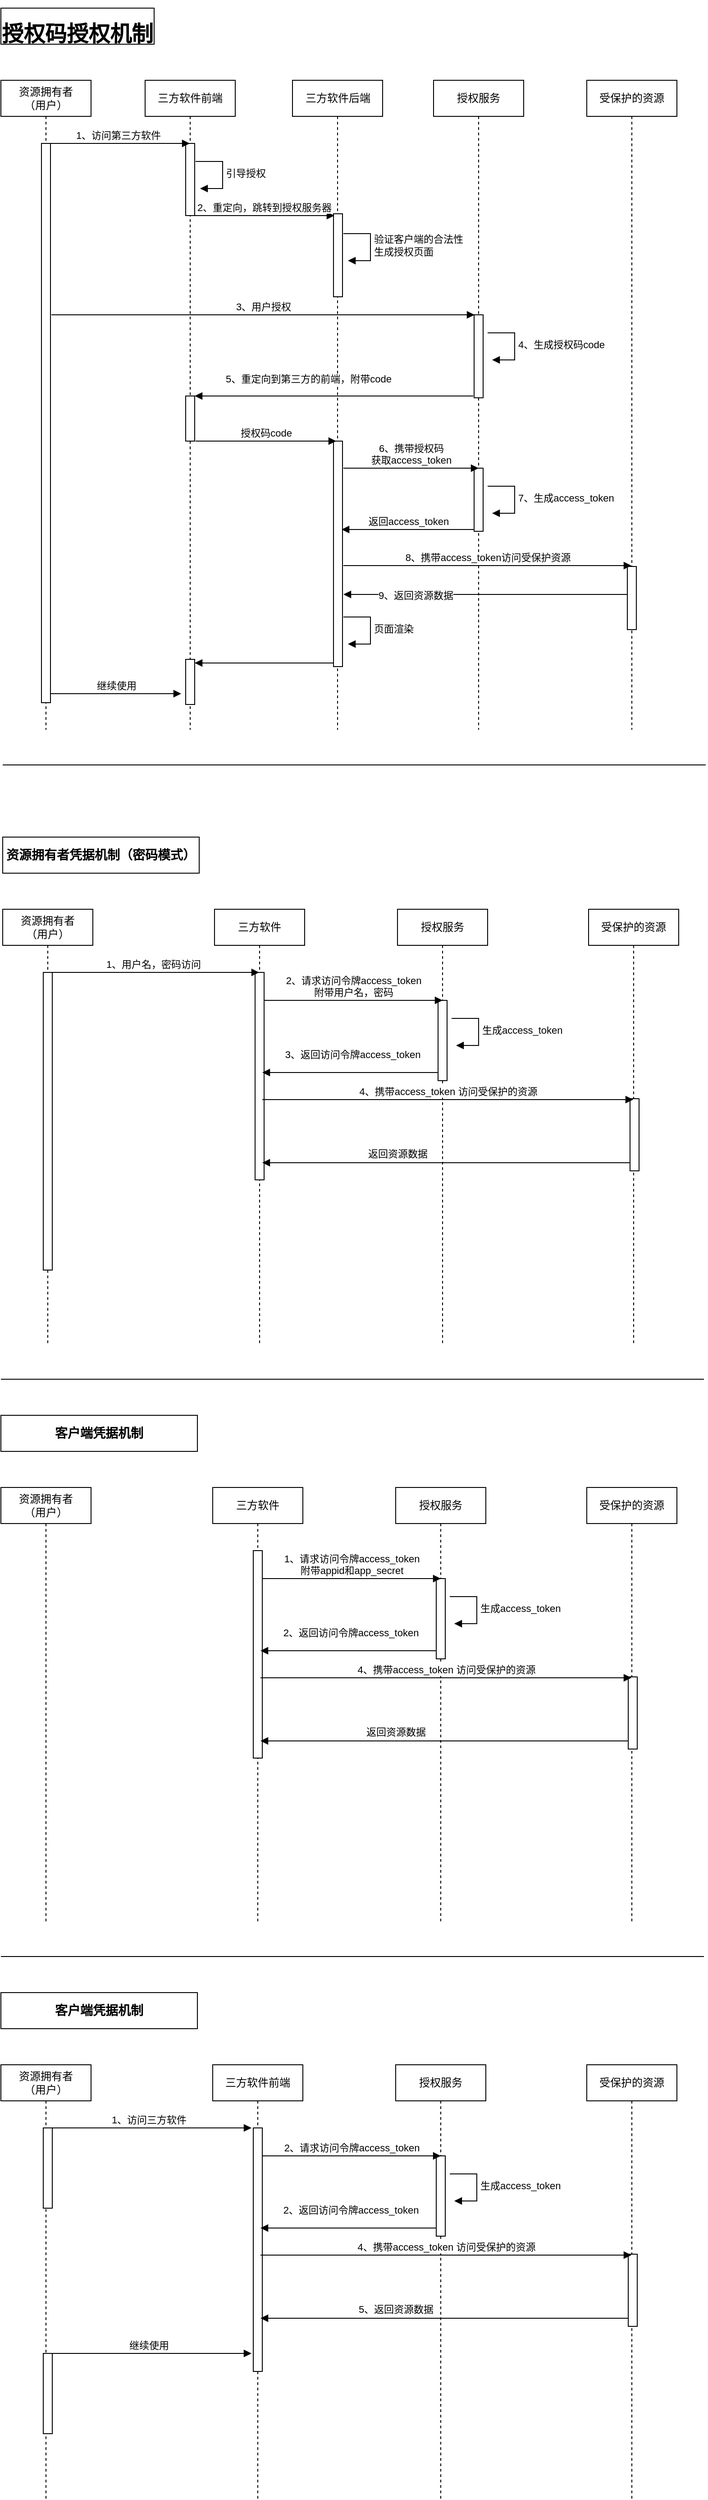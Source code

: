 <mxfile version="26.0.16">
  <diagram name="第 1 页" id="b5yBVdAneSFUwX8WgcFp">
    <mxGraphModel dx="1221" dy="1894" grid="1" gridSize="10" guides="1" tooltips="1" connect="1" arrows="1" fold="1" page="1" pageScale="1" pageWidth="827" pageHeight="1169" math="0" shadow="0">
      <root>
        <mxCell id="0" />
        <mxCell id="1" parent="0" />
        <mxCell id="qJ1bP34VLIcEOfEzLXQR-34" value="&lt;div class=&quot;lake-content&quot;&gt;&lt;h2 style=&quot;font-size: 24px; line-height: 32px; margin: 21px 0 5px 0&quot; id=&quot;qzPXE&quot;&gt;&lt;span class=&quot;ne-text&quot;&gt;授权码授权机制&lt;/span&gt;&lt;/h2&gt;&lt;/div&gt;" style="rounded=0;whiteSpace=wrap;html=1;" vertex="1" parent="1">
          <mxGeometry x="40" y="-40" width="170" height="40" as="geometry" />
        </mxCell>
        <mxCell id="qJ1bP34VLIcEOfEzLXQR-35" value="" style="endArrow=none;html=1;rounded=0;" edge="1" parent="1">
          <mxGeometry width="50" height="50" relative="1" as="geometry">
            <mxPoint x="42" y="799" as="sourcePoint" />
            <mxPoint x="822" y="799" as="targetPoint" />
          </mxGeometry>
        </mxCell>
        <mxCell id="qJ1bP34VLIcEOfEzLXQR-36" value="资源拥有者&lt;br&gt;（用户）" style="shape=umlLifeline;perimeter=lifelinePerimeter;whiteSpace=wrap;html=1;container=1;dropTarget=0;collapsible=0;recursiveResize=0;outlineConnect=0;portConstraint=eastwest;newEdgeStyle={&quot;curved&quot;:0,&quot;rounded&quot;:0};" vertex="1" parent="1">
          <mxGeometry x="42" y="959" width="100" height="481" as="geometry" />
        </mxCell>
        <mxCell id="qJ1bP34VLIcEOfEzLXQR-37" value="" style="html=1;points=[[0,0,0,0,5],[0,1,0,0,-5],[1,0,0,0,5],[1,1,0,0,-5]];perimeter=orthogonalPerimeter;outlineConnect=0;targetShapes=umlLifeline;portConstraint=eastwest;newEdgeStyle={&quot;curved&quot;:0,&quot;rounded&quot;:0};" vertex="1" parent="qJ1bP34VLIcEOfEzLXQR-36">
          <mxGeometry x="45" y="70" width="10" height="330" as="geometry" />
        </mxCell>
        <mxCell id="qJ1bP34VLIcEOfEzLXQR-38" value="三方软件" style="shape=umlLifeline;perimeter=lifelinePerimeter;whiteSpace=wrap;html=1;container=1;dropTarget=0;collapsible=0;recursiveResize=0;outlineConnect=0;portConstraint=eastwest;newEdgeStyle={&quot;curved&quot;:0,&quot;rounded&quot;:0};" vertex="1" parent="1">
          <mxGeometry x="277" y="959" width="100" height="481" as="geometry" />
        </mxCell>
        <mxCell id="qJ1bP34VLIcEOfEzLXQR-39" value="" style="html=1;points=[[0,0,0,0,5],[0,1,0,0,-5],[1,0,0,0,5],[1,1,0,0,-5]];perimeter=orthogonalPerimeter;outlineConnect=0;targetShapes=umlLifeline;portConstraint=eastwest;newEdgeStyle={&quot;curved&quot;:0,&quot;rounded&quot;:0};" vertex="1" parent="qJ1bP34VLIcEOfEzLXQR-38">
          <mxGeometry x="45" y="70" width="10" height="230" as="geometry" />
        </mxCell>
        <mxCell id="qJ1bP34VLIcEOfEzLXQR-44" value="授权服务" style="shape=umlLifeline;perimeter=lifelinePerimeter;whiteSpace=wrap;html=1;container=1;dropTarget=0;collapsible=0;recursiveResize=0;outlineConnect=0;portConstraint=eastwest;newEdgeStyle={&quot;curved&quot;:0,&quot;rounded&quot;:0};" vertex="1" parent="1">
          <mxGeometry x="480" y="959" width="100" height="481" as="geometry" />
        </mxCell>
        <mxCell id="qJ1bP34VLIcEOfEzLXQR-69" value="" style="html=1;points=[[0,0,0,0,5],[0,1,0,0,-5],[1,0,0,0,5],[1,1,0,0,-5]];perimeter=orthogonalPerimeter;outlineConnect=0;targetShapes=umlLifeline;portConstraint=eastwest;newEdgeStyle={&quot;curved&quot;:0,&quot;rounded&quot;:0};" vertex="1" parent="qJ1bP34VLIcEOfEzLXQR-44">
          <mxGeometry x="45" y="101" width="10" height="89" as="geometry" />
        </mxCell>
        <mxCell id="qJ1bP34VLIcEOfEzLXQR-47" value="受保护的资源" style="shape=umlLifeline;perimeter=lifelinePerimeter;whiteSpace=wrap;html=1;container=1;dropTarget=0;collapsible=0;recursiveResize=0;outlineConnect=0;portConstraint=eastwest;newEdgeStyle={&quot;curved&quot;:0,&quot;rounded&quot;:0};" vertex="1" parent="1">
          <mxGeometry x="692" y="959" width="100" height="481" as="geometry" />
        </mxCell>
        <mxCell id="qJ1bP34VLIcEOfEzLXQR-76" value="" style="html=1;points=[[0,0,0,0,5],[0,1,0,0,-5],[1,0,0,0,5],[1,1,0,0,-5]];perimeter=orthogonalPerimeter;outlineConnect=0;targetShapes=umlLifeline;portConstraint=eastwest;newEdgeStyle={&quot;curved&quot;:0,&quot;rounded&quot;:0};" vertex="1" parent="qJ1bP34VLIcEOfEzLXQR-47">
          <mxGeometry x="46" y="210" width="10" height="80" as="geometry" />
        </mxCell>
        <mxCell id="qJ1bP34VLIcEOfEzLXQR-49" value="1、用户名，密码访问" style="html=1;verticalAlign=bottom;endArrow=block;curved=0;rounded=0;" edge="1" parent="1" target="qJ1bP34VLIcEOfEzLXQR-38">
          <mxGeometry x="-0.001" width="80" relative="1" as="geometry">
            <mxPoint x="92" y="1029" as="sourcePoint" />
            <mxPoint x="172" y="1029" as="targetPoint" />
            <mxPoint as="offset" />
          </mxGeometry>
        </mxCell>
        <mxCell id="qJ1bP34VLIcEOfEzLXQR-68" value="&lt;div class=&quot;lake-content&quot;&gt;&lt;h4 style=&quot;margin: 10px 0px; padding: 0px; font-size: 14px; font-family: Verdana, Arial, Helvetica, sans-serif; text-align: start; background-color: rgb(255, 255, 255);&quot;&gt;资源拥有者凭据机制（密码模式）&lt;/h4&gt;&lt;/div&gt;" style="rounded=0;whiteSpace=wrap;html=1;" vertex="1" parent="1">
          <mxGeometry x="42" y="879" width="218" height="40" as="geometry" />
        </mxCell>
        <mxCell id="qJ1bP34VLIcEOfEzLXQR-70" value="2、请求访问令牌access_token&lt;br&gt;附带用户名，密码" style="html=1;verticalAlign=bottom;endArrow=block;curved=0;rounded=0;" edge="1" parent="1">
          <mxGeometry x="-0.001" width="80" relative="1" as="geometry">
            <mxPoint x="332" y="1060" as="sourcePoint" />
            <mxPoint x="530" y="1060" as="targetPoint" />
            <mxPoint as="offset" />
          </mxGeometry>
        </mxCell>
        <mxCell id="qJ1bP34VLIcEOfEzLXQR-71" value="生成access_token" style="html=1;align=left;spacingLeft=2;endArrow=block;rounded=0;edgeStyle=orthogonalEdgeStyle;curved=0;rounded=0;" edge="1" parent="1">
          <mxGeometry relative="1" as="geometry">
            <mxPoint x="540" y="1080" as="sourcePoint" />
            <Array as="points">
              <mxPoint x="570" y="1110" />
            </Array>
            <mxPoint x="545" y="1110" as="targetPoint" />
          </mxGeometry>
        </mxCell>
        <mxCell id="qJ1bP34VLIcEOfEzLXQR-72" value="" style="html=1;verticalAlign=bottom;endArrow=block;curved=0;rounded=0;" edge="1" parent="1">
          <mxGeometry width="80" relative="1" as="geometry">
            <mxPoint x="525" y="1140" as="sourcePoint" />
            <mxPoint x="330" y="1140" as="targetPoint" />
          </mxGeometry>
        </mxCell>
        <mxCell id="qJ1bP34VLIcEOfEzLXQR-75" value="3、返回访问令牌access_token" style="edgeLabel;html=1;align=center;verticalAlign=middle;resizable=0;points=[];" vertex="1" connectable="0" parent="qJ1bP34VLIcEOfEzLXQR-72">
          <mxGeometry x="0.06" y="-3" relative="1" as="geometry">
            <mxPoint x="8" y="-17" as="offset" />
          </mxGeometry>
        </mxCell>
        <mxCell id="qJ1bP34VLIcEOfEzLXQR-77" value="4、携带access_token 访问受保护的资源" style="html=1;verticalAlign=bottom;endArrow=block;curved=0;rounded=0;" edge="1" parent="1">
          <mxGeometry x="-0.001" width="80" relative="1" as="geometry">
            <mxPoint x="330" y="1170" as="sourcePoint" />
            <mxPoint x="741.5" y="1170" as="targetPoint" />
            <mxPoint as="offset" />
          </mxGeometry>
        </mxCell>
        <mxCell id="qJ1bP34VLIcEOfEzLXQR-78" value="" style="html=1;verticalAlign=bottom;endArrow=block;curved=0;rounded=0;" edge="1" parent="1">
          <mxGeometry width="80" relative="1" as="geometry">
            <mxPoint x="738" y="1240" as="sourcePoint" />
            <mxPoint x="330" y="1240" as="targetPoint" />
          </mxGeometry>
        </mxCell>
        <mxCell id="qJ1bP34VLIcEOfEzLXQR-79" value="返回资源数据" style="edgeLabel;html=1;align=center;verticalAlign=middle;resizable=0;points=[];" vertex="1" connectable="0" parent="qJ1bP34VLIcEOfEzLXQR-78">
          <mxGeometry x="0.06" y="-3" relative="1" as="geometry">
            <mxPoint x="-42" y="-7" as="offset" />
          </mxGeometry>
        </mxCell>
        <mxCell id="qJ1bP34VLIcEOfEzLXQR-80" value="" style="group" vertex="1" connectable="0" parent="1">
          <mxGeometry x="40" y="40" width="750" height="720" as="geometry" />
        </mxCell>
        <mxCell id="qJ1bP34VLIcEOfEzLXQR-1" value="资源拥有者&lt;br&gt;（用户）" style="shape=umlLifeline;perimeter=lifelinePerimeter;whiteSpace=wrap;html=1;container=1;dropTarget=0;collapsible=0;recursiveResize=0;outlineConnect=0;portConstraint=eastwest;newEdgeStyle={&quot;curved&quot;:0,&quot;rounded&quot;:0};" vertex="1" parent="qJ1bP34VLIcEOfEzLXQR-80">
          <mxGeometry width="100" height="720" as="geometry" />
        </mxCell>
        <mxCell id="qJ1bP34VLIcEOfEzLXQR-6" value="" style="html=1;points=[[0,0,0,0,5],[0,1,0,0,-5],[1,0,0,0,5],[1,1,0,0,-5]];perimeter=orthogonalPerimeter;outlineConnect=0;targetShapes=umlLifeline;portConstraint=eastwest;newEdgeStyle={&quot;curved&quot;:0,&quot;rounded&quot;:0};" vertex="1" parent="qJ1bP34VLIcEOfEzLXQR-1">
          <mxGeometry x="45" y="70" width="10" height="620" as="geometry" />
        </mxCell>
        <mxCell id="qJ1bP34VLIcEOfEzLXQR-2" value="三方软件前端" style="shape=umlLifeline;perimeter=lifelinePerimeter;whiteSpace=wrap;html=1;container=1;dropTarget=0;collapsible=0;recursiveResize=0;outlineConnect=0;portConstraint=eastwest;newEdgeStyle={&quot;curved&quot;:0,&quot;rounded&quot;:0};" vertex="1" parent="qJ1bP34VLIcEOfEzLXQR-80">
          <mxGeometry x="160" width="100" height="720" as="geometry" />
        </mxCell>
        <mxCell id="qJ1bP34VLIcEOfEzLXQR-7" value="" style="html=1;points=[[0,0,0,0,5],[0,1,0,0,-5],[1,0,0,0,5],[1,1,0,0,-5]];perimeter=orthogonalPerimeter;outlineConnect=0;targetShapes=umlLifeline;portConstraint=eastwest;newEdgeStyle={&quot;curved&quot;:0,&quot;rounded&quot;:0};" vertex="1" parent="qJ1bP34VLIcEOfEzLXQR-2">
          <mxGeometry x="45" y="70" width="10" height="80" as="geometry" />
        </mxCell>
        <mxCell id="qJ1bP34VLIcEOfEzLXQR-31" value="" style="html=1;points=[[0,0,0,0,5],[0,1,0,0,-5],[1,0,0,0,5],[1,1,0,0,-5]];perimeter=orthogonalPerimeter;outlineConnect=0;targetShapes=umlLifeline;portConstraint=eastwest;newEdgeStyle={&quot;curved&quot;:0,&quot;rounded&quot;:0};" vertex="1" parent="qJ1bP34VLIcEOfEzLXQR-2">
          <mxGeometry x="45" y="642" width="10" height="50" as="geometry" />
        </mxCell>
        <mxCell id="qJ1bP34VLIcEOfEzLXQR-3" value="三方软件后端" style="shape=umlLifeline;perimeter=lifelinePerimeter;whiteSpace=wrap;html=1;container=1;dropTarget=0;collapsible=0;recursiveResize=0;outlineConnect=0;portConstraint=eastwest;newEdgeStyle={&quot;curved&quot;:0,&quot;rounded&quot;:0};" vertex="1" parent="qJ1bP34VLIcEOfEzLXQR-80">
          <mxGeometry x="323.5" width="100" height="720" as="geometry" />
        </mxCell>
        <mxCell id="qJ1bP34VLIcEOfEzLXQR-11" value="" style="html=1;points=[[0,0,0,0,5],[0,1,0,0,-5],[1,0,0,0,5],[1,1,0,0,-5]];perimeter=orthogonalPerimeter;outlineConnect=0;targetShapes=umlLifeline;portConstraint=eastwest;newEdgeStyle={&quot;curved&quot;:0,&quot;rounded&quot;:0};" vertex="1" parent="qJ1bP34VLIcEOfEzLXQR-3">
          <mxGeometry x="45.5" y="148" width="10" height="92" as="geometry" />
        </mxCell>
        <mxCell id="qJ1bP34VLIcEOfEzLXQR-20" value="" style="html=1;points=[[0,0,0,0,5],[0,1,0,0,-5],[1,0,0,0,5],[1,1,0,0,-5]];perimeter=orthogonalPerimeter;outlineConnect=0;targetShapes=umlLifeline;portConstraint=eastwest;newEdgeStyle={&quot;curved&quot;:0,&quot;rounded&quot;:0};" vertex="1" parent="qJ1bP34VLIcEOfEzLXQR-3">
          <mxGeometry x="45.5" y="400" width="10" height="250" as="geometry" />
        </mxCell>
        <mxCell id="qJ1bP34VLIcEOfEzLXQR-4" value="授权服务" style="shape=umlLifeline;perimeter=lifelinePerimeter;whiteSpace=wrap;html=1;container=1;dropTarget=0;collapsible=0;recursiveResize=0;outlineConnect=0;portConstraint=eastwest;newEdgeStyle={&quot;curved&quot;:0,&quot;rounded&quot;:0};" vertex="1" parent="qJ1bP34VLIcEOfEzLXQR-80">
          <mxGeometry x="480" width="100" height="720" as="geometry" />
        </mxCell>
        <mxCell id="qJ1bP34VLIcEOfEzLXQR-14" value="" style="html=1;points=[[0,0,0,0,5],[0,1,0,0,-5],[1,0,0,0,5],[1,1,0,0,-5]];perimeter=orthogonalPerimeter;outlineConnect=0;targetShapes=umlLifeline;portConstraint=eastwest;newEdgeStyle={&quot;curved&quot;:0,&quot;rounded&quot;:0};" vertex="1" parent="qJ1bP34VLIcEOfEzLXQR-4">
          <mxGeometry x="45" y="260" width="10" height="92" as="geometry" />
        </mxCell>
        <mxCell id="qJ1bP34VLIcEOfEzLXQR-22" value="" style="html=1;points=[[0,0,0,0,5],[0,1,0,0,-5],[1,0,0,0,5],[1,1,0,0,-5]];perimeter=orthogonalPerimeter;outlineConnect=0;targetShapes=umlLifeline;portConstraint=eastwest;newEdgeStyle={&quot;curved&quot;:0,&quot;rounded&quot;:0};" vertex="1" parent="qJ1bP34VLIcEOfEzLXQR-4">
          <mxGeometry x="45" y="430" width="10" height="70" as="geometry" />
        </mxCell>
        <mxCell id="qJ1bP34VLIcEOfEzLXQR-5" value="受保护的资源" style="shape=umlLifeline;perimeter=lifelinePerimeter;whiteSpace=wrap;html=1;container=1;dropTarget=0;collapsible=0;recursiveResize=0;outlineConnect=0;portConstraint=eastwest;newEdgeStyle={&quot;curved&quot;:0,&quot;rounded&quot;:0};" vertex="1" parent="qJ1bP34VLIcEOfEzLXQR-80">
          <mxGeometry x="650" width="100" height="720" as="geometry" />
        </mxCell>
        <mxCell id="qJ1bP34VLIcEOfEzLXQR-26" value="" style="html=1;points=[[0,0,0,0,5],[0,1,0,0,-5],[1,0,0,0,5],[1,1,0,0,-5]];perimeter=orthogonalPerimeter;outlineConnect=0;targetShapes=umlLifeline;portConstraint=eastwest;newEdgeStyle={&quot;curved&quot;:0,&quot;rounded&quot;:0};" vertex="1" parent="qJ1bP34VLIcEOfEzLXQR-5">
          <mxGeometry x="45" y="539" width="10" height="70" as="geometry" />
        </mxCell>
        <mxCell id="qJ1bP34VLIcEOfEzLXQR-8" value="1、访问第三方软件" style="html=1;verticalAlign=bottom;endArrow=block;curved=0;rounded=0;" edge="1" parent="qJ1bP34VLIcEOfEzLXQR-80" target="qJ1bP34VLIcEOfEzLXQR-2">
          <mxGeometry width="80" relative="1" as="geometry">
            <mxPoint x="50" y="70" as="sourcePoint" />
            <mxPoint x="130" y="70" as="targetPoint" />
          </mxGeometry>
        </mxCell>
        <mxCell id="qJ1bP34VLIcEOfEzLXQR-10" value="验证客户端的合法性&lt;br&gt;生成授权页面" style="html=1;align=left;spacingLeft=2;endArrow=block;rounded=0;edgeStyle=orthogonalEdgeStyle;curved=0;rounded=0;" edge="1" parent="qJ1bP34VLIcEOfEzLXQR-80">
          <mxGeometry relative="1" as="geometry">
            <mxPoint x="380" y="170" as="sourcePoint" />
            <Array as="points">
              <mxPoint x="410" y="200" />
            </Array>
            <mxPoint x="385" y="200" as="targetPoint" />
          </mxGeometry>
        </mxCell>
        <mxCell id="qJ1bP34VLIcEOfEzLXQR-12" value="2、重定向，跳转到授权服务器" style="html=1;verticalAlign=bottom;endArrow=block;curved=0;rounded=0;" edge="1" parent="qJ1bP34VLIcEOfEzLXQR-80">
          <mxGeometry width="80" relative="1" as="geometry">
            <mxPoint x="214" y="150" as="sourcePoint" />
            <mxPoint x="370" y="150" as="targetPoint" />
          </mxGeometry>
        </mxCell>
        <mxCell id="qJ1bP34VLIcEOfEzLXQR-13" value="引导授权" style="html=1;align=left;spacingLeft=2;endArrow=block;rounded=0;edgeStyle=orthogonalEdgeStyle;curved=0;rounded=0;" edge="1" parent="qJ1bP34VLIcEOfEzLXQR-80">
          <mxGeometry relative="1" as="geometry">
            <mxPoint x="216" y="90" as="sourcePoint" />
            <Array as="points">
              <mxPoint x="246" y="120" />
            </Array>
            <mxPoint x="221" y="120" as="targetPoint" />
          </mxGeometry>
        </mxCell>
        <mxCell id="qJ1bP34VLIcEOfEzLXQR-15" value="3、用户授权" style="html=1;verticalAlign=bottom;endArrow=block;curved=0;rounded=0;" edge="1" parent="qJ1bP34VLIcEOfEzLXQR-80">
          <mxGeometry width="80" relative="1" as="geometry">
            <mxPoint x="56" y="260" as="sourcePoint" />
            <mxPoint x="525.5" y="260" as="targetPoint" />
          </mxGeometry>
        </mxCell>
        <mxCell id="qJ1bP34VLIcEOfEzLXQR-16" value="4、生成授权码code" style="html=1;align=left;spacingLeft=2;endArrow=block;rounded=0;edgeStyle=orthogonalEdgeStyle;curved=0;rounded=0;" edge="1" parent="qJ1bP34VLIcEOfEzLXQR-80">
          <mxGeometry relative="1" as="geometry">
            <mxPoint x="540" y="280" as="sourcePoint" />
            <Array as="points">
              <mxPoint x="570" y="310" />
            </Array>
            <mxPoint x="545" y="310" as="targetPoint" />
          </mxGeometry>
        </mxCell>
        <mxCell id="qJ1bP34VLIcEOfEzLXQR-18" value="5、重定向到第三方的前端，附带code" style="html=1;verticalAlign=bottom;endArrow=block;curved=0;rounded=0;" edge="1" parent="qJ1bP34VLIcEOfEzLXQR-80" source="qJ1bP34VLIcEOfEzLXQR-17" target="qJ1bP34VLIcEOfEzLXQR-2">
          <mxGeometry x="NaN" y="135" width="80" relative="1" as="geometry">
            <mxPoint x="524" y="350" as="sourcePoint" />
            <mxPoint x="384" y="350" as="targetPoint" />
            <mxPoint x="131" y="-35" as="offset" />
          </mxGeometry>
        </mxCell>
        <mxCell id="qJ1bP34VLIcEOfEzLXQR-19" value="" style="html=1;verticalAlign=bottom;endArrow=block;curved=0;rounded=0;" edge="1" parent="qJ1bP34VLIcEOfEzLXQR-80" target="qJ1bP34VLIcEOfEzLXQR-17">
          <mxGeometry width="80" relative="1" as="geometry">
            <mxPoint x="524" y="350" as="sourcePoint" />
            <mxPoint x="210" y="350" as="targetPoint" />
          </mxGeometry>
        </mxCell>
        <mxCell id="qJ1bP34VLIcEOfEzLXQR-17" value="" style="html=1;points=[[0,0,0,0,5],[0,1,0,0,-5],[1,0,0,0,5],[1,1,0,0,-5]];perimeter=orthogonalPerimeter;outlineConnect=0;targetShapes=umlLifeline;portConstraint=eastwest;newEdgeStyle={&quot;curved&quot;:0,&quot;rounded&quot;:0};" vertex="1" parent="qJ1bP34VLIcEOfEzLXQR-80">
          <mxGeometry x="205" y="350" width="10" height="50" as="geometry" />
        </mxCell>
        <mxCell id="qJ1bP34VLIcEOfEzLXQR-21" value="授权码code" style="html=1;verticalAlign=bottom;endArrow=block;curved=0;rounded=0;" edge="1" parent="qJ1bP34VLIcEOfEzLXQR-80">
          <mxGeometry width="80" relative="1" as="geometry">
            <mxPoint x="216" y="400" as="sourcePoint" />
            <mxPoint x="372" y="400" as="targetPoint" />
          </mxGeometry>
        </mxCell>
        <mxCell id="qJ1bP34VLIcEOfEzLXQR-23" value="6、携带授权码&lt;br&gt;获取access_token" style="html=1;verticalAlign=bottom;endArrow=block;curved=0;rounded=0;" edge="1" parent="qJ1bP34VLIcEOfEzLXQR-80">
          <mxGeometry width="80" relative="1" as="geometry">
            <mxPoint x="380" y="430" as="sourcePoint" />
            <mxPoint x="530" y="430" as="targetPoint" />
          </mxGeometry>
        </mxCell>
        <mxCell id="qJ1bP34VLIcEOfEzLXQR-24" value="7、生成access_token" style="html=1;align=left;spacingLeft=2;endArrow=block;rounded=0;edgeStyle=orthogonalEdgeStyle;curved=0;rounded=0;" edge="1" parent="qJ1bP34VLIcEOfEzLXQR-80">
          <mxGeometry relative="1" as="geometry">
            <mxPoint x="540" y="450" as="sourcePoint" />
            <Array as="points">
              <mxPoint x="570" y="480" />
            </Array>
            <mxPoint x="545" y="480" as="targetPoint" />
          </mxGeometry>
        </mxCell>
        <mxCell id="qJ1bP34VLIcEOfEzLXQR-25" value="返回access_token" style="html=1;verticalAlign=bottom;endArrow=block;curved=0;rounded=0;" edge="1" parent="qJ1bP34VLIcEOfEzLXQR-80">
          <mxGeometry width="80" relative="1" as="geometry">
            <mxPoint x="525" y="498" as="sourcePoint" />
            <mxPoint x="378" y="498" as="targetPoint" />
          </mxGeometry>
        </mxCell>
        <mxCell id="qJ1bP34VLIcEOfEzLXQR-27" value="8、携带access_token访问受保护资源" style="html=1;verticalAlign=bottom;endArrow=block;curved=0;rounded=0;" edge="1" parent="qJ1bP34VLIcEOfEzLXQR-80" target="qJ1bP34VLIcEOfEzLXQR-5">
          <mxGeometry width="80" relative="1" as="geometry">
            <mxPoint x="380" y="538" as="sourcePoint" />
            <mxPoint x="530" y="538" as="targetPoint" />
          </mxGeometry>
        </mxCell>
        <mxCell id="qJ1bP34VLIcEOfEzLXQR-28" value="" style="html=1;verticalAlign=bottom;endArrow=block;curved=0;rounded=0;" edge="1" parent="qJ1bP34VLIcEOfEzLXQR-80">
          <mxGeometry width="80" relative="1" as="geometry">
            <mxPoint x="695" y="570" as="sourcePoint" />
            <mxPoint x="380" y="570" as="targetPoint" />
          </mxGeometry>
        </mxCell>
        <mxCell id="qJ1bP34VLIcEOfEzLXQR-29" value="9、返回资源数据" style="edgeLabel;html=1;align=center;verticalAlign=middle;resizable=0;points=[];" vertex="1" connectable="0" parent="qJ1bP34VLIcEOfEzLXQR-28">
          <mxGeometry x="0.496" y="1" relative="1" as="geometry">
            <mxPoint as="offset" />
          </mxGeometry>
        </mxCell>
        <mxCell id="qJ1bP34VLIcEOfEzLXQR-30" value="页面渲染" style="html=1;align=left;spacingLeft=2;endArrow=block;rounded=0;edgeStyle=orthogonalEdgeStyle;curved=0;rounded=0;" edge="1" parent="qJ1bP34VLIcEOfEzLXQR-80">
          <mxGeometry relative="1" as="geometry">
            <mxPoint x="380" y="595" as="sourcePoint" />
            <Array as="points">
              <mxPoint x="410" y="625" />
            </Array>
            <mxPoint x="385" y="625" as="targetPoint" />
          </mxGeometry>
        </mxCell>
        <mxCell id="qJ1bP34VLIcEOfEzLXQR-32" value="" style="html=1;verticalAlign=bottom;endArrow=block;curved=0;rounded=0;" edge="1" parent="qJ1bP34VLIcEOfEzLXQR-80">
          <mxGeometry width="80" relative="1" as="geometry">
            <mxPoint x="369" y="646" as="sourcePoint" />
            <mxPoint x="215" y="646" as="targetPoint" />
          </mxGeometry>
        </mxCell>
        <mxCell id="qJ1bP34VLIcEOfEzLXQR-33" value="继续使用" style="html=1;verticalAlign=bottom;endArrow=block;curved=0;rounded=0;" edge="1" parent="qJ1bP34VLIcEOfEzLXQR-80">
          <mxGeometry width="80" relative="1" as="geometry">
            <mxPoint x="55" y="680" as="sourcePoint" />
            <mxPoint x="200" y="680" as="targetPoint" />
          </mxGeometry>
        </mxCell>
        <mxCell id="qJ1bP34VLIcEOfEzLXQR-81" value="资源拥有者&lt;br&gt;（用户）" style="shape=umlLifeline;perimeter=lifelinePerimeter;whiteSpace=wrap;html=1;container=1;dropTarget=0;collapsible=0;recursiveResize=0;outlineConnect=0;portConstraint=eastwest;newEdgeStyle={&quot;curved&quot;:0,&quot;rounded&quot;:0};" vertex="1" parent="1">
          <mxGeometry x="40" y="1600" width="100" height="481" as="geometry" />
        </mxCell>
        <mxCell id="qJ1bP34VLIcEOfEzLXQR-83" value="三方软件" style="shape=umlLifeline;perimeter=lifelinePerimeter;whiteSpace=wrap;html=1;container=1;dropTarget=0;collapsible=0;recursiveResize=0;outlineConnect=0;portConstraint=eastwest;newEdgeStyle={&quot;curved&quot;:0,&quot;rounded&quot;:0};" vertex="1" parent="1">
          <mxGeometry x="275" y="1600" width="100" height="481" as="geometry" />
        </mxCell>
        <mxCell id="qJ1bP34VLIcEOfEzLXQR-84" value="" style="html=1;points=[[0,0,0,0,5],[0,1,0,0,-5],[1,0,0,0,5],[1,1,0,0,-5]];perimeter=orthogonalPerimeter;outlineConnect=0;targetShapes=umlLifeline;portConstraint=eastwest;newEdgeStyle={&quot;curved&quot;:0,&quot;rounded&quot;:0};" vertex="1" parent="qJ1bP34VLIcEOfEzLXQR-83">
          <mxGeometry x="45" y="70" width="10" height="230" as="geometry" />
        </mxCell>
        <mxCell id="qJ1bP34VLIcEOfEzLXQR-85" value="授权服务" style="shape=umlLifeline;perimeter=lifelinePerimeter;whiteSpace=wrap;html=1;container=1;dropTarget=0;collapsible=0;recursiveResize=0;outlineConnect=0;portConstraint=eastwest;newEdgeStyle={&quot;curved&quot;:0,&quot;rounded&quot;:0};" vertex="1" parent="1">
          <mxGeometry x="478" y="1600" width="100" height="481" as="geometry" />
        </mxCell>
        <mxCell id="qJ1bP34VLIcEOfEzLXQR-86" value="" style="html=1;points=[[0,0,0,0,5],[0,1,0,0,-5],[1,0,0,0,5],[1,1,0,0,-5]];perimeter=orthogonalPerimeter;outlineConnect=0;targetShapes=umlLifeline;portConstraint=eastwest;newEdgeStyle={&quot;curved&quot;:0,&quot;rounded&quot;:0};" vertex="1" parent="qJ1bP34VLIcEOfEzLXQR-85">
          <mxGeometry x="45" y="101" width="10" height="89" as="geometry" />
        </mxCell>
        <mxCell id="qJ1bP34VLIcEOfEzLXQR-87" value="受保护的资源" style="shape=umlLifeline;perimeter=lifelinePerimeter;whiteSpace=wrap;html=1;container=1;dropTarget=0;collapsible=0;recursiveResize=0;outlineConnect=0;portConstraint=eastwest;newEdgeStyle={&quot;curved&quot;:0,&quot;rounded&quot;:0};" vertex="1" parent="1">
          <mxGeometry x="690" y="1600" width="100" height="481" as="geometry" />
        </mxCell>
        <mxCell id="qJ1bP34VLIcEOfEzLXQR-88" value="" style="html=1;points=[[0,0,0,0,5],[0,1,0,0,-5],[1,0,0,0,5],[1,1,0,0,-5]];perimeter=orthogonalPerimeter;outlineConnect=0;targetShapes=umlLifeline;portConstraint=eastwest;newEdgeStyle={&quot;curved&quot;:0,&quot;rounded&quot;:0};" vertex="1" parent="qJ1bP34VLIcEOfEzLXQR-87">
          <mxGeometry x="46" y="210" width="10" height="80" as="geometry" />
        </mxCell>
        <mxCell id="qJ1bP34VLIcEOfEzLXQR-90" value="&lt;div class=&quot;lake-content&quot;&gt;&lt;h4 style=&quot;margin: 10px 0px; padding: 0px; font-size: 14px; font-family: Verdana, Arial, Helvetica, sans-serif; text-align: start; background-color: rgb(255, 255, 255);&quot;&gt;客户端凭据机制&lt;/h4&gt;&lt;/div&gt;" style="rounded=0;whiteSpace=wrap;html=1;" vertex="1" parent="1">
          <mxGeometry x="40" y="1520" width="218" height="40" as="geometry" />
        </mxCell>
        <mxCell id="qJ1bP34VLIcEOfEzLXQR-91" value="1、请求访问令牌access_token&lt;br&gt;附带appid和app_secret" style="html=1;verticalAlign=bottom;endArrow=block;curved=0;rounded=0;" edge="1" parent="1">
          <mxGeometry x="-0.001" width="80" relative="1" as="geometry">
            <mxPoint x="330" y="1701" as="sourcePoint" />
            <mxPoint x="528" y="1701" as="targetPoint" />
            <mxPoint as="offset" />
          </mxGeometry>
        </mxCell>
        <mxCell id="qJ1bP34VLIcEOfEzLXQR-92" value="生成access_token" style="html=1;align=left;spacingLeft=2;endArrow=block;rounded=0;edgeStyle=orthogonalEdgeStyle;curved=0;rounded=0;" edge="1" parent="1">
          <mxGeometry relative="1" as="geometry">
            <mxPoint x="538" y="1721" as="sourcePoint" />
            <Array as="points">
              <mxPoint x="568" y="1751" />
            </Array>
            <mxPoint x="543" y="1751" as="targetPoint" />
          </mxGeometry>
        </mxCell>
        <mxCell id="qJ1bP34VLIcEOfEzLXQR-93" value="" style="html=1;verticalAlign=bottom;endArrow=block;curved=0;rounded=0;" edge="1" parent="1">
          <mxGeometry width="80" relative="1" as="geometry">
            <mxPoint x="523" y="1781" as="sourcePoint" />
            <mxPoint x="328" y="1781" as="targetPoint" />
          </mxGeometry>
        </mxCell>
        <mxCell id="qJ1bP34VLIcEOfEzLXQR-94" value="2、返回访问令牌access_token" style="edgeLabel;html=1;align=center;verticalAlign=middle;resizable=0;points=[];" vertex="1" connectable="0" parent="qJ1bP34VLIcEOfEzLXQR-93">
          <mxGeometry x="0.06" y="-3" relative="1" as="geometry">
            <mxPoint x="8" y="-17" as="offset" />
          </mxGeometry>
        </mxCell>
        <mxCell id="qJ1bP34VLIcEOfEzLXQR-95" value="4、携带access_token 访问受保护的资源" style="html=1;verticalAlign=bottom;endArrow=block;curved=0;rounded=0;" edge="1" parent="1">
          <mxGeometry x="-0.001" width="80" relative="1" as="geometry">
            <mxPoint x="328" y="1811" as="sourcePoint" />
            <mxPoint x="739.5" y="1811" as="targetPoint" />
            <mxPoint as="offset" />
          </mxGeometry>
        </mxCell>
        <mxCell id="qJ1bP34VLIcEOfEzLXQR-96" value="" style="html=1;verticalAlign=bottom;endArrow=block;curved=0;rounded=0;" edge="1" parent="1">
          <mxGeometry width="80" relative="1" as="geometry">
            <mxPoint x="736" y="1881" as="sourcePoint" />
            <mxPoint x="328" y="1881" as="targetPoint" />
          </mxGeometry>
        </mxCell>
        <mxCell id="qJ1bP34VLIcEOfEzLXQR-97" value="返回资源数据" style="edgeLabel;html=1;align=center;verticalAlign=middle;resizable=0;points=[];" vertex="1" connectable="0" parent="qJ1bP34VLIcEOfEzLXQR-96">
          <mxGeometry x="0.06" y="-3" relative="1" as="geometry">
            <mxPoint x="-42" y="-7" as="offset" />
          </mxGeometry>
        </mxCell>
        <mxCell id="qJ1bP34VLIcEOfEzLXQR-98" value="" style="endArrow=none;html=1;rounded=0;" edge="1" parent="1">
          <mxGeometry width="50" height="50" relative="1" as="geometry">
            <mxPoint x="40" y="1480" as="sourcePoint" />
            <mxPoint x="820" y="1480" as="targetPoint" />
          </mxGeometry>
        </mxCell>
        <mxCell id="qJ1bP34VLIcEOfEzLXQR-99" value="" style="endArrow=none;html=1;rounded=0;" edge="1" parent="1">
          <mxGeometry width="50" height="50" relative="1" as="geometry">
            <mxPoint x="40" y="2120" as="sourcePoint" />
            <mxPoint x="820" y="2120" as="targetPoint" />
          </mxGeometry>
        </mxCell>
        <mxCell id="qJ1bP34VLIcEOfEzLXQR-132" value="资源拥有者&lt;br&gt;（用户）" style="shape=umlLifeline;perimeter=lifelinePerimeter;whiteSpace=wrap;html=1;container=1;dropTarget=0;collapsible=0;recursiveResize=0;outlineConnect=0;portConstraint=eastwest;newEdgeStyle={&quot;curved&quot;:0,&quot;rounded&quot;:0};" vertex="1" parent="1">
          <mxGeometry x="40" y="2240" width="100" height="481" as="geometry" />
        </mxCell>
        <mxCell id="qJ1bP34VLIcEOfEzLXQR-148" value="" style="html=1;points=[[0,0,0,0,5],[0,1,0,0,-5],[1,0,0,0,5],[1,1,0,0,-5]];perimeter=orthogonalPerimeter;outlineConnect=0;targetShapes=umlLifeline;portConstraint=eastwest;newEdgeStyle={&quot;curved&quot;:0,&quot;rounded&quot;:0};" vertex="1" parent="qJ1bP34VLIcEOfEzLXQR-132">
          <mxGeometry x="47" y="70" width="10" height="89" as="geometry" />
        </mxCell>
        <mxCell id="qJ1bP34VLIcEOfEzLXQR-149" value="" style="html=1;points=[[0,0,0,0,5],[0,1,0,0,-5],[1,0,0,0,5],[1,1,0,0,-5]];perimeter=orthogonalPerimeter;outlineConnect=0;targetShapes=umlLifeline;portConstraint=eastwest;newEdgeStyle={&quot;curved&quot;:0,&quot;rounded&quot;:0};" vertex="1" parent="qJ1bP34VLIcEOfEzLXQR-132">
          <mxGeometry x="47" y="320" width="10" height="89" as="geometry" />
        </mxCell>
        <mxCell id="qJ1bP34VLIcEOfEzLXQR-133" value="三方软件前端" style="shape=umlLifeline;perimeter=lifelinePerimeter;whiteSpace=wrap;html=1;container=1;dropTarget=0;collapsible=0;recursiveResize=0;outlineConnect=0;portConstraint=eastwest;newEdgeStyle={&quot;curved&quot;:0,&quot;rounded&quot;:0};" vertex="1" parent="1">
          <mxGeometry x="275" y="2240" width="100" height="481" as="geometry" />
        </mxCell>
        <mxCell id="qJ1bP34VLIcEOfEzLXQR-134" value="" style="html=1;points=[[0,0,0,0,5],[0,1,0,0,-5],[1,0,0,0,5],[1,1,0,0,-5]];perimeter=orthogonalPerimeter;outlineConnect=0;targetShapes=umlLifeline;portConstraint=eastwest;newEdgeStyle={&quot;curved&quot;:0,&quot;rounded&quot;:0};" vertex="1" parent="qJ1bP34VLIcEOfEzLXQR-133">
          <mxGeometry x="45" y="70" width="10" height="270" as="geometry" />
        </mxCell>
        <mxCell id="qJ1bP34VLIcEOfEzLXQR-135" value="授权服务" style="shape=umlLifeline;perimeter=lifelinePerimeter;whiteSpace=wrap;html=1;container=1;dropTarget=0;collapsible=0;recursiveResize=0;outlineConnect=0;portConstraint=eastwest;newEdgeStyle={&quot;curved&quot;:0,&quot;rounded&quot;:0};" vertex="1" parent="1">
          <mxGeometry x="478" y="2240" width="100" height="481" as="geometry" />
        </mxCell>
        <mxCell id="qJ1bP34VLIcEOfEzLXQR-136" value="" style="html=1;points=[[0,0,0,0,5],[0,1,0,0,-5],[1,0,0,0,5],[1,1,0,0,-5]];perimeter=orthogonalPerimeter;outlineConnect=0;targetShapes=umlLifeline;portConstraint=eastwest;newEdgeStyle={&quot;curved&quot;:0,&quot;rounded&quot;:0};" vertex="1" parent="qJ1bP34VLIcEOfEzLXQR-135">
          <mxGeometry x="45" y="101" width="10" height="89" as="geometry" />
        </mxCell>
        <mxCell id="qJ1bP34VLIcEOfEzLXQR-137" value="受保护的资源" style="shape=umlLifeline;perimeter=lifelinePerimeter;whiteSpace=wrap;html=1;container=1;dropTarget=0;collapsible=0;recursiveResize=0;outlineConnect=0;portConstraint=eastwest;newEdgeStyle={&quot;curved&quot;:0,&quot;rounded&quot;:0};" vertex="1" parent="1">
          <mxGeometry x="690" y="2240" width="100" height="481" as="geometry" />
        </mxCell>
        <mxCell id="qJ1bP34VLIcEOfEzLXQR-138" value="" style="html=1;points=[[0,0,0,0,5],[0,1,0,0,-5],[1,0,0,0,5],[1,1,0,0,-5]];perimeter=orthogonalPerimeter;outlineConnect=0;targetShapes=umlLifeline;portConstraint=eastwest;newEdgeStyle={&quot;curved&quot;:0,&quot;rounded&quot;:0};" vertex="1" parent="qJ1bP34VLIcEOfEzLXQR-137">
          <mxGeometry x="46" y="210" width="10" height="80" as="geometry" />
        </mxCell>
        <mxCell id="qJ1bP34VLIcEOfEzLXQR-139" value="&lt;div class=&quot;lake-content&quot;&gt;&lt;h4 style=&quot;margin: 10px 0px; padding: 0px; font-size: 14px; font-family: Verdana, Arial, Helvetica, sans-serif; text-align: start; background-color: rgb(255, 255, 255);&quot;&gt;客户端凭据机制&lt;/h4&gt;&lt;/div&gt;" style="rounded=0;whiteSpace=wrap;html=1;" vertex="1" parent="1">
          <mxGeometry x="40" y="2160" width="218" height="40" as="geometry" />
        </mxCell>
        <mxCell id="qJ1bP34VLIcEOfEzLXQR-140" value="2、请求访问令牌access_token" style="html=1;verticalAlign=bottom;endArrow=block;curved=0;rounded=0;" edge="1" parent="1">
          <mxGeometry x="-0.001" width="80" relative="1" as="geometry">
            <mxPoint x="330" y="2341" as="sourcePoint" />
            <mxPoint x="528" y="2341" as="targetPoint" />
            <mxPoint as="offset" />
          </mxGeometry>
        </mxCell>
        <mxCell id="qJ1bP34VLIcEOfEzLXQR-141" value="生成access_token" style="html=1;align=left;spacingLeft=2;endArrow=block;rounded=0;edgeStyle=orthogonalEdgeStyle;curved=0;rounded=0;" edge="1" parent="1">
          <mxGeometry relative="1" as="geometry">
            <mxPoint x="538" y="2361" as="sourcePoint" />
            <Array as="points">
              <mxPoint x="568" y="2391" />
            </Array>
            <mxPoint x="543" y="2391" as="targetPoint" />
          </mxGeometry>
        </mxCell>
        <mxCell id="qJ1bP34VLIcEOfEzLXQR-142" value="" style="html=1;verticalAlign=bottom;endArrow=block;curved=0;rounded=0;" edge="1" parent="1">
          <mxGeometry width="80" relative="1" as="geometry">
            <mxPoint x="523" y="2421" as="sourcePoint" />
            <mxPoint x="328" y="2421" as="targetPoint" />
          </mxGeometry>
        </mxCell>
        <mxCell id="qJ1bP34VLIcEOfEzLXQR-143" value="2、返回访问令牌access_token" style="edgeLabel;html=1;align=center;verticalAlign=middle;resizable=0;points=[];" vertex="1" connectable="0" parent="qJ1bP34VLIcEOfEzLXQR-142">
          <mxGeometry x="0.06" y="-3" relative="1" as="geometry">
            <mxPoint x="8" y="-17" as="offset" />
          </mxGeometry>
        </mxCell>
        <mxCell id="qJ1bP34VLIcEOfEzLXQR-144" value="4、携带access_token 访问受保护的资源" style="html=1;verticalAlign=bottom;endArrow=block;curved=0;rounded=0;" edge="1" parent="1">
          <mxGeometry x="-0.001" width="80" relative="1" as="geometry">
            <mxPoint x="328" y="2451" as="sourcePoint" />
            <mxPoint x="739.5" y="2451" as="targetPoint" />
            <mxPoint as="offset" />
          </mxGeometry>
        </mxCell>
        <mxCell id="qJ1bP34VLIcEOfEzLXQR-145" value="" style="html=1;verticalAlign=bottom;endArrow=block;curved=0;rounded=0;" edge="1" parent="1">
          <mxGeometry width="80" relative="1" as="geometry">
            <mxPoint x="736" y="2521" as="sourcePoint" />
            <mxPoint x="328" y="2521" as="targetPoint" />
          </mxGeometry>
        </mxCell>
        <mxCell id="qJ1bP34VLIcEOfEzLXQR-146" value="5、返回资源数据" style="edgeLabel;html=1;align=center;verticalAlign=middle;resizable=0;points=[];" vertex="1" connectable="0" parent="qJ1bP34VLIcEOfEzLXQR-145">
          <mxGeometry x="0.06" y="-3" relative="1" as="geometry">
            <mxPoint x="-42" y="-7" as="offset" />
          </mxGeometry>
        </mxCell>
        <mxCell id="qJ1bP34VLIcEOfEzLXQR-147" value="1、访问三方软件" style="html=1;verticalAlign=bottom;endArrow=block;curved=0;rounded=0;" edge="1" parent="1" source="qJ1bP34VLIcEOfEzLXQR-132">
          <mxGeometry x="-0.001" width="80" relative="1" as="geometry">
            <mxPoint x="120" y="2310" as="sourcePoint" />
            <mxPoint x="318" y="2310" as="targetPoint" />
            <mxPoint as="offset" />
          </mxGeometry>
        </mxCell>
        <mxCell id="qJ1bP34VLIcEOfEzLXQR-150" value="继续使用" style="html=1;verticalAlign=bottom;endArrow=block;curved=0;rounded=0;" edge="1" parent="1">
          <mxGeometry x="-0.001" width="80" relative="1" as="geometry">
            <mxPoint x="90" y="2560" as="sourcePoint" />
            <mxPoint x="318" y="2560" as="targetPoint" />
            <mxPoint as="offset" />
          </mxGeometry>
        </mxCell>
      </root>
    </mxGraphModel>
  </diagram>
</mxfile>
